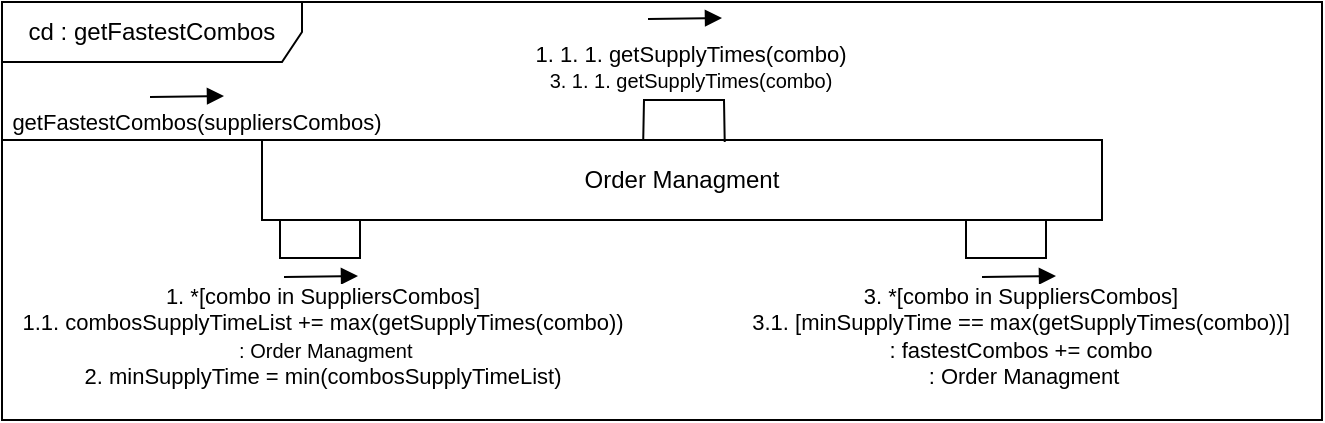 <mxfile version="21.2.3" type="onedrive">
  <diagram name="Page-1" id="2YBvvXClWsGukQMizWep">
    <mxGraphModel grid="1" page="1" gridSize="10" guides="1" tooltips="1" connect="1" arrows="1" fold="1" pageScale="1" pageWidth="850" pageHeight="1100" math="0" shadow="0">
      <root>
        <mxCell id="0" />
        <mxCell id="1" parent="0" />
        <mxCell id="vbn1vjWYSr6YsiNQEqlZ-1" value="cd : getFastestCombos" style="shape=umlFrame;whiteSpace=wrap;html=1;pointerEvents=0;width=150;height=30;" vertex="1" parent="1">
          <mxGeometry x="10" y="11" width="660" height="209" as="geometry" />
        </mxCell>
        <mxCell id="vbn1vjWYSr6YsiNQEqlZ-34" style="edgeStyle=none;rounded=0;orthogonalLoop=1;jettySize=auto;html=1;endArrow=none;endFill=0;entryX=0;entryY=0;entryDx=0;entryDy=0;" edge="1" parent="1" target="vbn1vjWYSr6YsiNQEqlZ-33">
          <mxGeometry relative="1" as="geometry">
            <mxPoint x="10" y="80" as="sourcePoint" />
          </mxGeometry>
        </mxCell>
        <mxCell id="vbn1vjWYSr6YsiNQEqlZ-33" value="Order Managment" style="html=1;whiteSpace=wrap;" vertex="1" parent="1">
          <mxGeometry x="140" y="80" width="420" height="40" as="geometry" />
        </mxCell>
        <mxCell id="vbn1vjWYSr6YsiNQEqlZ-51" value="" style="endArrow=none;html=1;rounded=0;entryX=0;entryY=1;entryDx=0;entryDy=0;exitX=0.5;exitY=1;exitDx=0;exitDy=0;" edge="1" parent="1">
          <mxGeometry width="50" height="50" relative="1" as="geometry">
            <mxPoint x="189" y="120" as="sourcePoint" />
            <mxPoint x="149" y="120" as="targetPoint" />
            <Array as="points">
              <mxPoint x="189" y="139" />
              <mxPoint x="149" y="139" />
            </Array>
          </mxGeometry>
        </mxCell>
        <mxCell id="vbn1vjWYSr6YsiNQEqlZ-57" value="getFastestCombos(suppliersCombos)" style="html=1;verticalAlign=bottom;endArrow=block;edgeStyle=elbowEdgeStyle;elbow=vertical;curved=0;rounded=0;" edge="1" parent="1">
          <mxGeometry x="0.244" y="-22" width="80" relative="1" as="geometry">
            <mxPoint x="84" y="58.5" as="sourcePoint" />
            <mxPoint x="121" y="58" as="targetPoint" />
            <mxPoint as="offset" />
            <Array as="points">
              <mxPoint x="105" y="58" />
            </Array>
          </mxGeometry>
        </mxCell>
        <mxCell id="eug0yIInreZ6nuwDFGsd-4" value="1. *[combo in SuppliersCombos]&lt;br style=&quot;border-color: var(--border-color); font-size: 10px;&quot;&gt;1.1. combosSupplyTimeList += max(getSupplyTimes(combo))&lt;br&gt;&lt;span style=&quot;font-size: 10px;&quot;&gt;&amp;nbsp;: Order Managment&lt;/span&gt;&lt;span style=&quot;font-size: 10px;&quot;&gt;&lt;br&gt;&lt;/span&gt;2. minSupplyTime = min(combosSupplyTimeList)&lt;span style=&quot;font-size: 10px;&quot;&gt;&lt;br&gt;&lt;/span&gt;" style="html=1;verticalAlign=bottom;endArrow=block;edgeStyle=elbowEdgeStyle;elbow=vertical;curved=0;rounded=0;" edge="1" parent="1">
          <mxGeometry x="0.04" y="-59" width="80" relative="1" as="geometry">
            <mxPoint x="151" y="148.5" as="sourcePoint" />
            <mxPoint x="188" y="148" as="targetPoint" />
            <mxPoint as="offset" />
            <Array as="points">
              <mxPoint x="172" y="148" />
            </Array>
          </mxGeometry>
        </mxCell>
        <mxCell id="VgXWAQIeg6aO3Ldyr-_H-1" value="3. *[combo in SuppliersCombos]&lt;br&gt;3.1. [minSupplyTime == max(getSupplyTimes(combo))]&lt;span style=&quot;font-size: 10px;&quot;&gt;&lt;br&gt;&lt;/span&gt;: fastestCombos += combo&lt;br&gt;&amp;nbsp;: Order Managment&lt;span style=&quot;font-size: 10px;&quot;&gt;&lt;br&gt;&lt;/span&gt;" style="html=1;verticalAlign=bottom;endArrow=block;edgeStyle=elbowEdgeStyle;elbow=vertical;curved=0;rounded=0;" edge="1" parent="1">
          <mxGeometry x="0.04" y="-59" width="80" relative="1" as="geometry">
            <mxPoint x="500" y="148.5" as="sourcePoint" />
            <mxPoint x="537" y="148" as="targetPoint" />
            <mxPoint as="offset" />
            <Array as="points">
              <mxPoint x="521" y="148" />
            </Array>
          </mxGeometry>
        </mxCell>
        <mxCell id="sXvPzUiUz35Yv-lt5ltU-1" value="" style="endArrow=none;html=1;rounded=0;entryX=0;entryY=1;entryDx=0;entryDy=0;exitX=0.5;exitY=1;exitDx=0;exitDy=0;" edge="1" parent="1">
          <mxGeometry width="50" height="50" relative="1" as="geometry">
            <mxPoint x="532" y="120" as="sourcePoint" />
            <mxPoint x="492" y="120" as="targetPoint" />
            <Array as="points">
              <mxPoint x="532" y="139" />
              <mxPoint x="492" y="139" />
            </Array>
          </mxGeometry>
        </mxCell>
        <mxCell id="XWBoPNvZNQPeUOdhnfBV-1" value="" style="endArrow=none;html=1;rounded=0;entryX=0.861;entryY=-0.055;entryDx=0;entryDy=0;exitX=0.958;exitY=-0.026;exitDx=0;exitDy=0;entryPerimeter=0;exitPerimeter=0;" edge="1" parent="1">
          <mxGeometry width="50" height="50" relative="1" as="geometry">
            <mxPoint x="371.36" y="80.96" as="sourcePoint" />
            <mxPoint x="330.62" y="79.8" as="targetPoint" />
            <Array as="points">
              <mxPoint x="371" y="60" />
              <mxPoint x="331" y="60" />
            </Array>
          </mxGeometry>
        </mxCell>
        <mxCell id="XWBoPNvZNQPeUOdhnfBV-2" value="1. 1. 1. getSupplyTimes(combo)&lt;span style=&quot;font-size: 10px;&quot;&gt;&lt;br&gt;3. 1. 1. getSupplyTimes(combo)&lt;br&gt;&lt;/span&gt;" style="html=1;verticalAlign=bottom;endArrow=block;edgeStyle=elbowEdgeStyle;elbow=vertical;curved=0;rounded=0;" edge="1" parent="1">
          <mxGeometry x="0.147" y="-40" width="80" relative="1" as="geometry">
            <mxPoint x="333" y="19.5" as="sourcePoint" />
            <mxPoint x="370" y="19" as="targetPoint" />
            <mxPoint as="offset" />
            <Array as="points">
              <mxPoint x="354" y="19" />
            </Array>
          </mxGeometry>
        </mxCell>
      </root>
    </mxGraphModel>
  </diagram>
</mxfile>
